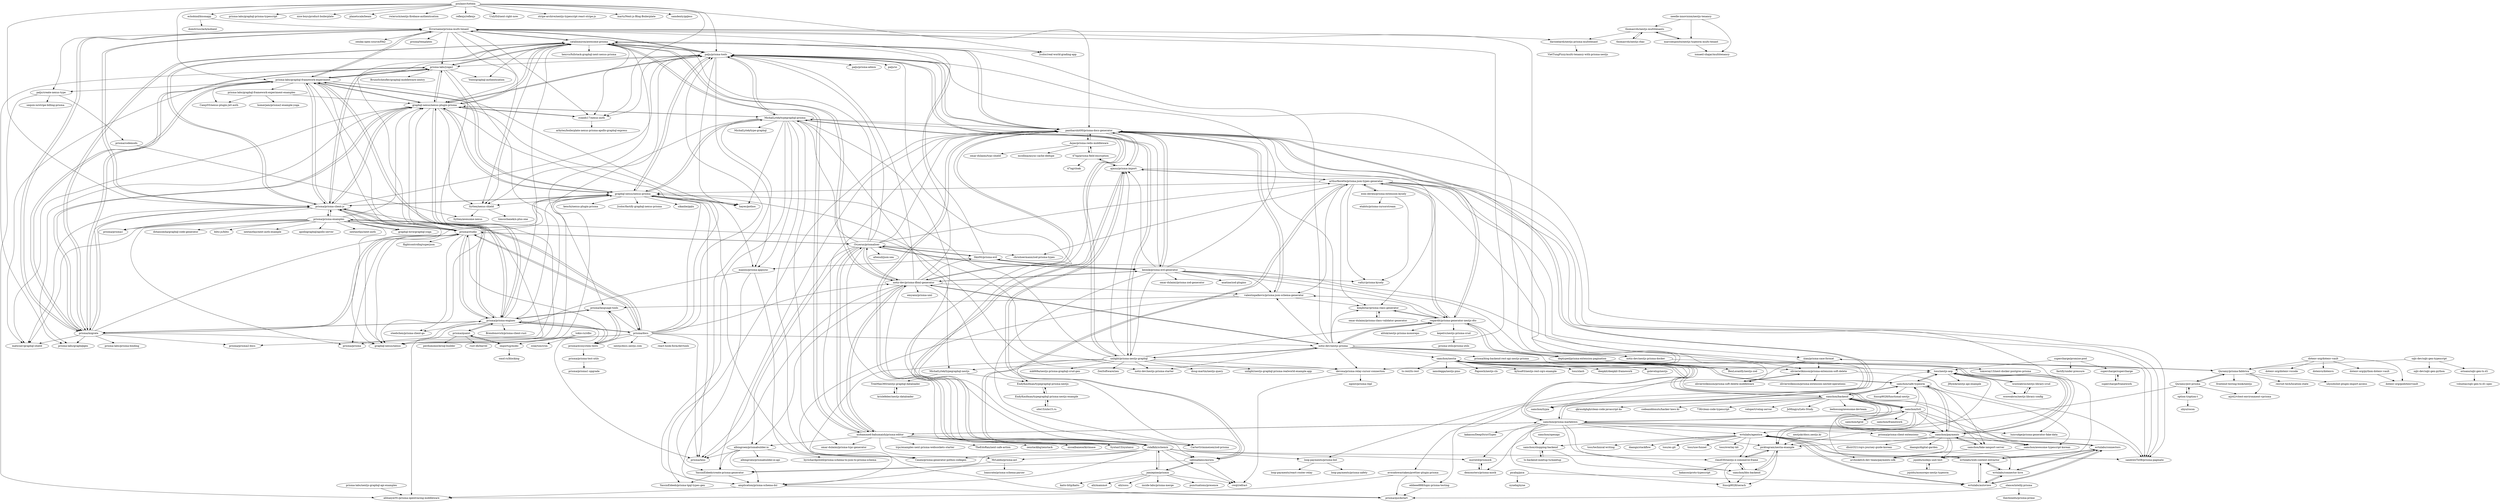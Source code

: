 digraph G {
"Errorname/prisma-multi-tenant" -> "catalinmiron/awesome-prisma"
"Errorname/prisma-multi-tenant" -> "paljs/prisma-tools"
"Errorname/prisma-multi-tenant" -> "darioielardi/nestjs-prisma-multitenant"
"Errorname/prisma-multi-tenant" -> "zenika-open-source/FAQ" ["e"=1]
"Errorname/prisma-multi-tenant" -> "devoxa/prisma-relay-cursor-connection"
"Errorname/prisma-multi-tenant" -> "prisma-labs/graphql-framework-experiment"
"Errorname/prisma-multi-tenant" -> "paljs/create-nexus-type"
"Errorname/prisma-multi-tenant" -> "Sytten/nexus-shield"
"Errorname/prisma-multi-tenant" -> "prisma/prisma-client-js"
"Errorname/prisma-multi-tenant" -> "prisma-labs/yoga2"
"Errorname/prisma-multi-tenant" -> "prisma/migrate"
"Errorname/prisma-multi-tenant" -> "ryands17/nexus-auth"
"Errorname/prisma-multi-tenant" -> "pantharshit00/prisma-docs-generator"
"Errorname/prisma-multi-tenant" -> "prisma/templates"
"Errorname/prisma-multi-tenant" -> "graphql-nexus/nexus-plugin-prisma"
"prisma/prisma-client-js" -> "prisma/migrate"
"prisma/prisma-client-js" -> "graphql-nexus/nexus-plugin-prisma"
"prisma/prisma-client-js" -> "graphql-nexus/nexus" ["e"=1]
"prisma/prisma-client-js" -> "prisma-labs/graphql-framework-experiment"
"prisma/prisma-client-js" -> "maticzav/graphql-shield" ["e"=1]
"prisma/prisma-client-js" -> "prisma-labs/yoga2"
"prisma/prisma-client-js" -> "prisma/studio"
"prisma/prisma-client-js" -> "graphql-nexus/nexus-prisma"
"prisma/prisma-client-js" -> "prisma/prisma1" ["e"=1]
"prisma/prisma-client-js" -> "paljs/prisma-tools"
"prisma/prisma-client-js" -> "prisma/prisma-engines"
"prisma/prisma-client-js" -> "Errorname/prisma-multi-tenant"
"prisma/prisma-client-js" -> "catalinmiron/awesome-prisma"
"prisma/prisma-client-js" -> "graphql-hive/graphql-yoga" ["e"=1]
"prisma/prisma-client-js" -> "prisma/prisma-examples"
"prisma/migrate" -> "prisma/prisma-client-js"
"prisma/migrate" -> "graphql-nexus/nexus-plugin-prisma"
"prisma/migrate" -> "prisma-labs/graphql-framework-experiment"
"prisma/migrate" -> "prisma-labs/yoga2"
"prisma/migrate" -> "graphql-nexus/nexus" ["e"=1]
"prisma/migrate" -> "prisma/studio"
"prisma/migrate" -> "catalinmiron/awesome-prisma"
"prisma/migrate" -> "maticzav/graphql-shield" ["e"=1]
"prisma/migrate" -> "prisma/prisma-engines"
"prisma/migrate" -> "prisma-labs/prisma-binding" ["e"=1]
"prisma/migrate" -> "prisma/prisma2-docs"
"prisma/migrate" -> "graphql-nexus/nexus-prisma"
"prisma/migrate" -> "Errorname/prisma-multi-tenant"
"prisma/migrate" -> "prisma-labs/graphqlgen" ["e"=1]
"prisma/prisma-examples" -> "prisma/prisma" ["e"=1]
"prisma/prisma-examples" -> "graphql-nexus/nexus" ["e"=1]
"prisma/prisma-examples" -> "notiz-dev/nestjs-prisma-starter" ["e"=1]
"prisma/prisma-examples" -> "graphql-hive/graphql-yoga" ["e"=1]
"prisma/prisma-examples" -> "prisma/docs"
"prisma/prisma-examples" -> "blitz-js/blitz" ["e"=1]
"prisma/prisma-examples" -> "prisma/prisma1" ["e"=1]
"prisma/prisma-examples" -> "prisma/studio"
"prisma/prisma-examples" -> "nextauthjs/next-auth-example" ["e"=1]
"prisma/prisma-examples" -> "maticzav/graphql-shield" ["e"=1]
"prisma/prisma-examples" -> "apollographql/apollo-server" ["e"=1]
"prisma/prisma-examples" -> "nextauthjs/next-auth" ["e"=1]
"prisma/prisma-examples" -> "graphql-nexus/nexus-plugin-prisma"
"prisma/prisma-examples" -> "prisma/prisma-client-js"
"prisma/prisma-examples" -> "dotansimha/graphql-code-generator" ["e"=1]
"supercharge/framework" -> "supercharge/supercharge"
"supercharge/supercharge" -> "supercharge/framework"
"supercharge/promise-pool" -> "supercharge/supercharge"
"supercharge/promise-pool" -> "toss/nestjs-aop"
"supercharge/promise-pool" -> "fastify/under-pressure" ["e"=1]
"prisma/quaint" -> "importcjj/mobc"
"prisma/quaint" -> "rust-db/barrel" ["e"=1]
"prisma/quaint" -> "prisma/prisma-engines"
"prisma/quaint" -> "perdumonocle/sql-builder"
"graphql-nexus/nexus-plugin-prisma" -> "graphql-nexus/nexus" ["e"=1]
"graphql-nexus/nexus-plugin-prisma" -> "prisma-labs/graphql-framework-experiment"
"graphql-nexus/nexus-plugin-prisma" -> "graphql-nexus/nexus-prisma"
"graphql-nexus/nexus-plugin-prisma" -> "prisma/prisma-client-js"
"graphql-nexus/nexus-plugin-prisma" -> "prisma/migrate"
"graphql-nexus/nexus-plugin-prisma" -> "maticzav/graphql-shield" ["e"=1]
"graphql-nexus/nexus-plugin-prisma" -> "prisma-labs/yoga2"
"graphql-nexus/nexus-plugin-prisma" -> "paljs/prisma-tools"
"graphql-nexus/nexus-plugin-prisma" -> "ryands17/nexus-auth"
"graphql-nexus/nexus-plugin-prisma" -> "hayes/pothos" ["e"=1]
"graphql-nexus/nexus-plugin-prisma" -> "prisma-labs/graphqlgen" ["e"=1]
"graphql-nexus/nexus-plugin-prisma" -> "prisma/prisma-engines"
"graphql-nexus/nexus-plugin-prisma" -> "catalinmiron/awesome-prisma"
"graphql-nexus/nexus-plugin-prisma" -> "MichalLytek/typegraphql-prisma"
"graphql-nexus/nexus-plugin-prisma" -> "Sytten/nexus-shield"
"prisma/prisma-test-utils" -> "prisma/prisma1-upgrade"
"prisma/language-tools" -> "prisma/ecosystem-tests"
"prisma/language-tools" -> "prisma/prisma-engines"
"catalinmiron/awesome-prisma" -> "pantharshit00/prisma-docs-generator"
"catalinmiron/awesome-prisma" -> "Errorname/prisma-multi-tenant"
"catalinmiron/awesome-prisma" -> "paljs/prisma-tools"
"catalinmiron/awesome-prisma" -> "prisma/migrate"
"catalinmiron/awesome-prisma" -> "prisma-labs/yoga2"
"catalinmiron/awesome-prisma" -> "graphql-nexus/nexus-plugin-prisma"
"catalinmiron/awesome-prisma" -> "notiz-dev/prisma-dbml-generator"
"catalinmiron/awesome-prisma" -> "mohammed-bahumaish/prisma-editor"
"catalinmiron/awesome-prisma" -> "Sytten/nexus-shield"
"catalinmiron/awesome-prisma" -> "prisma/language-tools"
"catalinmiron/awesome-prisma" -> "Volst/graphql-authentication" ["e"=1]
"catalinmiron/awesome-prisma" -> "hexrcs/fullstack-graphql-next-nexus-prisma"
"catalinmiron/awesome-prisma" -> "ryands17/nexus-auth"
"catalinmiron/awesome-prisma" -> "prisma/prisma-client-js"
"catalinmiron/awesome-prisma" -> "2color/real-world-grading-app"
"prisma-labs/yoga2" -> "graphql-nexus/nexus-plugin-prisma"
"prisma-labs/yoga2" -> "prisma/migrate"
"prisma-labs/yoga2" -> "prisma/prisma-client-js"
"prisma-labs/yoga2" -> "prisma/prisma2-docs"
"prisma-labs/yoga2" -> "prisma-labs/graphql-framework-experiment"
"prisma-labs/yoga2" -> "catalinmiron/awesome-prisma"
"prisma-labs/yoga2" -> "graphql-nexus/nexus" ["e"=1]
"prisma-labs/yoga2" -> "prisma-labs/graphqlgen" ["e"=1]
"prisma-labs/yoga2" -> "BrunoScheufler/graphql-middleware-sentry" ["e"=1]
"prisma-labs/yoga2" -> "Volst/graphql-authentication" ["e"=1]
"samchon/tgrid" -> "samchon/tstl"
"site15/site15.ru" -> "EndyKaufman/typegraphql-prisma-nestjs-example"
"prisma/studio" -> "prisma/docs"
"prisma/studio" -> "prisma/migrate"
"prisma/studio" -> "prisma/prisma-client-js"
"prisma/studio" -> "prisma/prisma-engines"
"prisma/studio" -> "graphql-nexus/nexus-plugin-prisma"
"prisma/studio" -> "prisma/prisma-examples"
"prisma/studio" -> "graphql-nexus/nexus" ["e"=1]
"prisma/studio" -> "prisma-labs/graphql-framework-experiment"
"prisma/studio" -> "prisma/prisma" ["e"=1]
"prisma/studio" -> "catalinmiron/awesome-prisma"
"prisma/studio" -> "Ovyerus/prismaliser"
"prisma/studio" -> "flightcontrolhq/superjson" ["e"=1]
"prisma/studio" -> "graphql-nexus/nexus-prisma"
"prisma/studio" -> "steebchen/prisma-client-go" ["e"=1]
"prisma/studio" -> "prisma/ecosystem-tests"
"prisma/docs" -> "prisma/studio"
"prisma/docs" -> "prisma/prisma-engines"
"prisma/docs" -> "prisma/ecosystem-tests"
"prisma/docs" -> "prisma/language-tools"
"prisma/docs" -> "prisma/prisma-examples"
"prisma/docs" -> "prisma/lens"
"prisma/docs" -> "paljs/prisma-tools"
"prisma/docs" -> "prisma/prisma" ["e"=1]
"prisma/docs" -> "graphql-nexus/nexus" ["e"=1]
"prisma/docs" -> "notiz-dev/nestjs-prisma"
"prisma/docs" -> "notiz-dev/prisma-dbml-generator"
"prisma/docs" -> "graphql-nexus/nexus-plugin-prisma"
"prisma/docs" -> "nestjs/docs.nestjs.com" ["e"=1]
"prisma/docs" -> "graphql-nexus/nexus-prisma"
"prisma/docs" -> "react-hook-form/devtools" ["e"=1]
"poulainv/tottem" -> "2color/real-world-grading-app"
"poulainv/tottem" -> "paljs/prisma-tools"
"poulainv/tottem" -> "ryands17/nexus-auth"
"poulainv/tottem" -> "prisma-labs/graphql-prisma-typescript" ["e"=1]
"poulainv/tottem" -> "nice-boys/product-boilerplate" ["e"=1]
"poulainv/tottem" -> "prisma-labs/graphql-framework-experiment"
"poulainv/tottem" -> "planetscale/beam" ["e"=1]
"poulainv/tottem" -> "rwieruch/nextjs-firebase-authentication" ["e"=1]
"poulainv/tottem" -> "reflexjs/reflexjs" ["e"=1]
"poulainv/tottem" -> "UnlyEd/next-right-now" ["e"=1]
"poulainv/tottem" -> "stripe-archive/nextjs-typescript-react-stripe-js" ["e"=1]
"poulainv/tottem" -> "ixartz/Next-js-Blog-Boilerplate" ["e"=1]
"poulainv/tottem" -> "echobind/bisonapp"
"poulainv/tottem" -> "samdenty/gqless" ["e"=1]
"poulainv/tottem" -> "prisma/prisma-client-js"
"notiz-dev/nestjs-prisma-docker" -> "tomwray13/nest-docker-postgres-prisma"
"maoosi/prisma-appsync" -> "amplication/prisma-schema-dsl"
"maoosi/prisma-appsync" -> "abhiaiyer91/prisma-opentracing-middleware"
"maoosi/prisma-appsync" -> "prisma/quickstart"
"unlight/prisma-nestjs-graphql" -> "paljs/prisma-tools"
"unlight/prisma-nestjs-graphql" -> "MichalLytek/typegraphql-prisma"
"unlight/prisma-nestjs-graphql" -> "unlight/nestjs-graphql-prisma-realworld-example-app"
"unlight/prisma-nestjs-graphql" -> "mk668a/nestjs-prisma-graphql-crud-gen"
"unlight/prisma-nestjs-graphql" -> "notiz-dev/nestjs-prisma-starter" ["e"=1]
"unlight/prisma-nestjs-graphql" -> "notiz-dev/nestjs-prisma"
"unlight/prisma-nestjs-graphql" -> "MichalLytek/typegraphql-nestjs"
"unlight/prisma-nestjs-graphql" -> "devoxa/prisma-relay-cursor-connection"
"unlight/prisma-nestjs-graphql" -> "ZenSoftware/zen" ["e"=1]
"unlight/prisma-nestjs-graphql" -> "vegardit/prisma-generator-nestjs-dto"
"unlight/prisma-nestjs-graphql" -> "graphql-nexus/nexus-prisma"
"unlight/prisma-nestjs-graphql" -> "doug-martin/nestjs-query" ["e"=1]
"unlight/prisma-nestjs-graphql" -> "Cauen/prisma-generator-pothos-codegen"
"unlight/prisma-nestjs-graphql" -> "EndyKaufman/typegraphql-prisma-nestjs"
"unlight/prisma-nestjs-graphql" -> "ajmnz/prisma-import"
"echobind/bisonapp" -> "domitriusclark/mdnext" ["e"=1]
"echobind/bisonapp" -> "Errorname/prisma-multi-tenant"
"paljs/prisma-tools" -> "graphql-nexus/nexus-prisma"
"paljs/prisma-tools" -> "unlight/prisma-nestjs-graphql"
"paljs/prisma-tools" -> "graphql-nexus/nexus-plugin-prisma"
"paljs/prisma-tools" -> "MichalLytek/typegraphql-prisma"
"paljs/prisma-tools" -> "Errorname/prisma-multi-tenant"
"paljs/prisma-tools" -> "catalinmiron/awesome-prisma"
"paljs/prisma-tools" -> "ryands17/nexus-auth"
"paljs/prisma-tools" -> "Sytten/nexus-shield"
"paljs/prisma-tools" -> "pantharshit00/prisma-docs-generator"
"paljs/prisma-tools" -> "paljs/prisma-admin"
"paljs/prisma-tools" -> "hayes/pothos" ["e"=1]
"paljs/prisma-tools" -> "paljs/ui" ["e"=1]
"paljs/prisma-tools" -> "devoxa/prisma-relay-cursor-connection"
"paljs/prisma-tools" -> "maoosi/prisma-appsync"
"paljs/prisma-tools" -> "prisma-labs/yoga2"
"notiz-dev/prisma-dbml-generator" -> "pantharshit00/prisma-docs-generator"
"notiz-dev/prisma-dbml-generator" -> "keonik/prisma-erd-generator"
"notiz-dev/prisma-dbml-generator" -> "emyann/prisma-uml"
"notiz-dev/prisma-dbml-generator" -> "catalinmiron/awesome-prisma"
"notiz-dev/prisma-dbml-generator" -> "Ovyerus/prismaliser"
"notiz-dev/prisma-dbml-generator" -> "sabinadams/aurora"
"notiz-dev/prisma-dbml-generator" -> "paljs/prisma-tools"
"notiz-dev/prisma-dbml-generator" -> "notiz-dev/nestjs-prisma"
"notiz-dev/prisma-dbml-generator" -> "Errorname/prisma-multi-tenant"
"notiz-dev/prisma-dbml-generator" -> "valentinpalkovic/prisma-json-schema-generator"
"notiz-dev/prisma-dbml-generator" -> "prisma/lens"
"notiz-dev/prisma-dbml-generator" -> "albingroen/prismabuilder.io"
"notiz-dev/prisma-dbml-generator" -> "ridafkih/schemix"
"notiz-dev/prisma-dbml-generator" -> "mohammed-bahumaish/prisma-editor"
"notiz-dev/prisma-dbml-generator" -> "Skn0tt/prisma-erd"
"prisma-labs/graphql-framework-experiment" -> "graphql-nexus/nexus-plugin-prisma"
"prisma-labs/graphql-framework-experiment" -> "graphql-nexus/nexus" ["e"=1]
"prisma-labs/graphql-framework-experiment" -> "prisma/migrate"
"prisma-labs/graphql-framework-experiment" -> "graphql-nexus/nexus-prisma"
"prisma-labs/graphql-framework-experiment" -> "prisma/prisma-client-js"
"prisma-labs/graphql-framework-experiment" -> "prisma-labs/graphql-framework-experiment-examples"
"prisma-labs/graphql-framework-experiment" -> "Camji55/nexus-plugin-jwt-auth"
"prisma-labs/graphql-framework-experiment" -> "prisma/prisma-engines"
"prisma-labs/graphql-framework-experiment" -> "prisma-labs/yoga2"
"prisma-labs/graphql-framework-experiment" -> "maticzav/graphql-shield" ["e"=1]
"prisma-labs/graphql-framework-experiment" -> "Errorname/prisma-multi-tenant"
"prisma-labs/graphql-framework-experiment" -> "paljs/create-nexus-type"
"prisma-labs/graphql-framework-experiment" -> "paljs/prisma-tools"
"prisma-labs/graphql-framework-experiment" -> "hayes/pothos" ["e"=1]
"prisma/prisma-engines" -> "prisma/docs"
"prisma/prisma-engines" -> "prisma/language-tools"
"prisma/prisma-engines" -> "prisma/ecosystem-tests"
"prisma/prisma-engines" -> "graphql-nexus/nexus-plugin-prisma"
"prisma/prisma-engines" -> "prisma-labs/graphql-framework-experiment"
"prisma/prisma-engines" -> "Brendonovich/prisma-client-rust" ["e"=1]
"prisma/prisma-engines" -> "prisma/migrate"
"prisma/prisma-engines" -> "prisma/studio"
"prisma/prisma-engines" -> "prisma/quaint"
"prisma/prisma-engines" -> "prisma/prisma-client-js"
"prisma/prisma-engines" -> "steebchen/prisma-client-go" ["e"=1]
"prisma/prisma-engines" -> "graphql-nexus/nexus-prisma"
"prisma/prisma-engines" -> "prisma/lens"
"prisma/prisma-engines" -> "graphql-nexus/nexus" ["e"=1]
"prisma/prisma-engines" -> "catalinmiron/awesome-prisma"
"devoxa/prisma-relay-cursor-connection" -> "egoist/prisma-repl"
"devoxa/prisma-relay-cursor-connection" -> "cwqt/refract"
"marcoesposito/nestjs-typeorm-multi-tenant" -> "thomasvds/nestjs-multitenants"
"marcoesposito/nestjs-typeorm-multi-tenant" -> "ismaeil-shajar/multitenancy"
"pantharshit00/prisma-docs-generator" -> "notiz-dev/prisma-dbml-generator"
"pantharshit00/prisma-docs-generator" -> "valentinpalkovic/prisma-json-schema-generator"
"pantharshit00/prisma-docs-generator" -> "keonik/prisma-erd-generator"
"pantharshit00/prisma-docs-generator" -> "catalinmiron/awesome-prisma"
"pantharshit00/prisma-docs-generator" -> "vegardit/prisma-generator-nestjs-dto"
"pantharshit00/prisma-docs-generator" -> "kimjbstar/prisma-class-generator"
"pantharshit00/prisma-docs-generator" -> "ajmnz/prisma-import"
"pantharshit00/prisma-docs-generator" -> "sandrewTx08/prisma-paginate"
"pantharshit00/prisma-docs-generator" -> "ridafkih/schemix"
"pantharshit00/prisma-docs-generator" -> "YassinEldeeb/create-prisma-generator"
"pantharshit00/prisma-docs-generator" -> "paljs/prisma-tools"
"pantharshit00/prisma-docs-generator" -> "samchon/prisma-markdown"
"pantharshit00/prisma-docs-generator" -> "CarterGrimmeisen/zod-prisma" ["e"=1]
"pantharshit00/prisma-docs-generator" -> "Asjas/prisma-redis-middleware"
"pantharshit00/prisma-docs-generator" -> "YassinEldeeb/prisma-tgql-types-gen"
"importcjj/mobc" -> "prisma/quaint"
"importcjj/mobc" -> "smol-rs/blocking" ["e"=1]
"ryands17/nexus-auth" -> "arbytez/boilerplate-nexus-prisma-apollo-graphql-express"
"ryands17/nexus-auth" -> "graphql-nexus/nexus-plugin-prisma"
"prisma/ecosystem-tests" -> "prisma/language-tools"
"prisma/ecosystem-tests" -> "prisma/prisma-test-utils"
"notiz-dev/nestjs-prisma" -> "vegardit/prisma-generator-nestjs-dto"
"notiz-dev/nestjs-prisma" -> "notiz-dev/nestjs-prisma-starter" ["e"=1]
"notiz-dev/nestjs-prisma" -> "BenLorantfy/nestjs-zod" ["e"=1]
"notiz-dev/nestjs-prisma" -> "unlight/prisma-nestjs-graphql"
"notiz-dev/nestjs-prisma" -> "notiz-dev/nestjs-prisma-docker"
"notiz-dev/nestjs-prisma" -> "kimjbstar/prisma-class-generator"
"notiz-dev/nestjs-prisma" -> "prisma/blog-backend-rest-api-nestjs-prisma"
"notiz-dev/nestjs-prisma" -> "notiz-dev/prisma-dbml-generator"
"notiz-dev/nestjs-prisma" -> "Errorname/prisma-multi-tenant"
"notiz-dev/nestjs-prisma" -> "pantharshit00/prisma-docs-generator"
"notiz-dev/nestjs-prisma" -> "catalinmiron/awesome-prisma"
"notiz-dev/nestjs-prisma" -> "deptyped/prisma-extension-pagination"
"notiz-dev/nestjs-prisma" -> "samchon/nestia"
"notiz-dev/nestjs-prisma" -> "devoxa/prisma-relay-cursor-connection"
"notiz-dev/nestjs-prisma" -> "valentinpalkovic/prisma-json-schema-generator"
"valentinpalkovic/prisma-json-schema-generator" -> "pantharshit00/prisma-docs-generator"
"valentinpalkovic/prisma-json-schema-generator" -> "prisma/language-tools"
"valentinpalkovic/prisma-json-schema-generator" -> "kimjbstar/prisma-class-generator"
"valentinpalkovic/prisma-json-schema-generator" -> "amplication/prisma-schema-dsl"
"needle-innovision/nestjs-tenancy" -> "ismaeil-shajar/multitenancy"
"needle-innovision/nestjs-tenancy" -> "marcoesposito/nestjs-typeorm-multi-tenant"
"needle-innovision/nestjs-tenancy" -> "thomasvds/nestjs-multitenants"
"amplication/prisma-schema-dsl" -> "abhiaiyer91/prisma-opentracing-middleware"
"amplication/prisma-schema-dsl" -> "prisma/quickstart"
"krislefeber/nestjs-dataloader" -> "TreeMan360/nestjs-graphql-dataloader"
"paljs/create-nexus-type" -> "abhiaiyer91/prisma-opentracing-middleware"
"paljs/create-nexus-type" -> "sequin-io/stripe-billing-prisma"
"paljs/create-nexus-type" -> "prisma/codemods"
"tokio-rs/rdbc" -> "importcjj/mobc"
"tokio-rs/rdbc" -> "zslayton/cron" ["e"=1]
"EndyKaufman/typegraphql-prisma-nestjs" -> "EndyKaufman/typegraphql-prisma-nestjs-example"
"samchon/awesome-typescript-korean" -> "jojoldu/nodejs-unit-test"
"Sytten/nexus-shield" -> "Sytten/awesome-nexus"
"Sytten/nexus-shield" -> "timsuchanek/n-plus-one"
"MichalLytek/typegraphql-nestjs" -> "EndyKaufman/typegraphql-prisma-nestjs"
"MichalLytek/typegraphql-nestjs" -> "TreeMan360/nestjs-graphql-dataloader"
"prisma-labs/nextjs-graphql-api-examples" -> "abhiaiyer91/prisma-opentracing-middleware"
"prisma-labs/graphql-framework-experiment-examples" -> "graphql-nexus/nexus-plugin-prisma"
"prisma-labs/graphql-framework-experiment-examples" -> "Camji55/nexus-plugin-jwt-auth"
"prisma-labs/graphql-framework-experiment-examples" -> "homerjam/prisma2-example-yoga"
"TreeMan360/nestjs-graphql-dataloader" -> "krislefeber/nestjs-dataloader"
"olance/intellij-prisma" -> "prisma/quickstart"
"olance/intellij-prisma" -> "thechinedu/prisma-prime"
"EndyKaufman/typegraphql-prisma-nestjs-example" -> "site15/site15.ru"
"EndyKaufman/typegraphql-prisma-nestjs-example" -> "EndyKaufman/typegraphql-prisma-nestjs"
"jamiepine/prismix" -> "ridafkih/schemix"
"jamiepine/prismix" -> "sabinadams/aurora"
"jamiepine/prismix" -> "inside-labs/prisma-merge"
"jamiepine/prismix" -> "punctuations/presence" ["e"=1]
"jamiepine/prismix" -> "cwqt/refract"
"jamiepine/prismix" -> "kaito-http/kaito" ["e"=1]
"jamiepine/prismix" -> "alii/mammot"
"jamiepine/prismix" -> "alii/sosu" ["e"=1]
"Ovyerus/prismaliser" -> "mohammed-bahumaish/prisma-editor"
"Ovyerus/prismaliser" -> "notiz-dev/prisma-dbml-generator"
"Ovyerus/prismaliser" -> "Skn0tt/prisma-erd"
"Ovyerus/prismaliser" -> "paljs/prisma-tools"
"Ovyerus/prismaliser" -> "keonik/prisma-erd-generator"
"Ovyerus/prismaliser" -> "albingroen/prismabuilder.io"
"Ovyerus/prismaliser" -> "MichalLytek/typegraphql-prisma"
"Ovyerus/prismaliser" -> "pantharshit00/prisma-docs-generator"
"Ovyerus/prismaliser" -> "chrishoermann/zod-prisma-types" ["e"=1]
"Ovyerus/prismaliser" -> "catalinmiron/awesome-prisma"
"Ovyerus/prismaliser" -> "prisma/studio"
"Ovyerus/prismaliser" -> "arthurfiorette/prisma-json-types-generator"
"Ovyerus/prismaliser" -> "altenull/json-sea"
"Ovyerus/prismaliser" -> "ridafkih/schemix"
"Ovyerus/prismaliser" -> "prisma/lens"
"option-t/option-t" -> "uhyo/rocon" ["e"=1]
"option-t/option-t" -> "Quramy/jest-prisma"
"avocadowastaken/prettier-plugin-prisma" -> "abhiaiyer91/prisma-opentracing-middleware"
"avocadowastaken/prettier-plugin-prisma" -> "prisma/quickstart"
"avocadowastaken/prettier-plugin-prisma" -> "eddeee888/topic-prisma-testing"
"keonik/prisma-erd-generator" -> "Skn0tt/prisma-erd"
"keonik/prisma-erd-generator" -> "pantharshit00/prisma-docs-generator"
"keonik/prisma-erd-generator" -> "notiz-dev/prisma-dbml-generator"
"keonik/prisma-erd-generator" -> "vegardit/prisma-generator-nestjs-dto"
"keonik/prisma-erd-generator" -> "Ovyerus/prismaliser"
"keonik/prisma-erd-generator" -> "omar-dulaimi/prisma-zod-generator" ["e"=1]
"keonik/prisma-erd-generator" -> "ajmnz/prisma-import"
"keonik/prisma-erd-generator" -> "avocadowastaken/prettier-plugin-prisma"
"keonik/prisma-erd-generator" -> "MichalLytek/typegraphql-prisma"
"keonik/prisma-erd-generator" -> "CarterGrimmeisen/zod-prisma" ["e"=1]
"keonik/prisma-erd-generator" -> "valtyr/prisma-kysely" ["e"=1]
"keonik/prisma-erd-generator" -> "valentinpalkovic/prisma-json-schema-generator"
"keonik/prisma-erd-generator" -> "anatine/zod-plugins" ["e"=1]
"keonik/prisma-erd-generator" -> "unlight/prisma-nestjs-graphql"
"keonik/prisma-erd-generator" -> "paljs/prisma-tools"
"vegardit/prisma-generator-nestjs-dto" -> "kimjbstar/prisma-class-generator"
"vegardit/prisma-generator-nestjs-dto" -> "notiz-dev/nestjs-prisma"
"vegardit/prisma-generator-nestjs-dto" -> "pantharshit00/prisma-docs-generator"
"vegardit/prisma-generator-nestjs-dto" -> "arthurfiorette/prisma-json-types-generator"
"vegardit/prisma-generator-nestjs-dto" -> "alitnk/nestjs-prisma-monorepo"
"vegardit/prisma-generator-nestjs-dto" -> "valentinpalkovic/prisma-json-schema-generator"
"vegardit/prisma-generator-nestjs-dto" -> "kepelrs/nestjs-prisma-crud"
"vegardit/prisma-generator-nestjs-dto" -> "deptyped/prisma-extension-pagination"
"vegardit/prisma-generator-nestjs-dto" -> "notiz-dev/nestjs-prisma-docker"
"Skn0tt/prisma-erd" -> "keonik/prisma-erd-generator"
"Skn0tt/prisma-erd" -> "Ovyerus/prismaliser"
"Skn0tt/prisma-erd" -> "eddeee888/topic-prisma-testing"
"Skn0tt/prisma-erd" -> "maoosi/prisma-appsync"
"Skn0tt/prisma-erd" -> "catalinmiron/awesome-prisma"
"samchon/nestia" -> "samchon/typia" ["e"=1]
"samchon/nestia" -> "samchon/backend"
"samchon/nestia" -> "samchon/safe-typeorm"
"samchon/nestia" -> "samchon/payments"
"samchon/nestia" -> "toss/nestjs-aop"
"samchon/nestia" -> "golevelup/nestjs" ["e"=1]
"samchon/nestia" -> "BenLorantfy/nestjs-zod" ["e"=1]
"samchon/nestia" -> "ts-rest/ts-rest" ["e"=1]
"samchon/nestia" -> "iamolegga/nestjs-pino" ["e"=1]
"samchon/nestia" -> "Papooch/nestjs-cls" ["e"=1]
"samchon/nestia" -> "samchon/prisma-markdown"
"samchon/nestia" -> "kyhsa93/nestjs-rest-cqrs-example" ["e"=1]
"samchon/nestia" -> "samchon/tstl"
"samchon/nestia" -> "toss/slash" ["e"=1]
"samchon/nestia" -> "deepkit/deepkit-framework" ["e"=1]
"MichalLytek/typegraphql-prisma" -> "graphql-nexus/nexus-prisma"
"MichalLytek/typegraphql-prisma" -> "unlight/prisma-nestjs-graphql"
"MichalLytek/typegraphql-prisma" -> "MichalLytek/typegraphql-nestjs"
"MichalLytek/typegraphql-prisma" -> "paljs/prisma-tools"
"MichalLytek/typegraphql-prisma" -> "Cauen/prisma-generator-pothos-codegen"
"MichalLytek/typegraphql-prisma" -> "graphql-nexus/nexus-plugin-prisma"
"MichalLytek/typegraphql-prisma" -> "MichalLytek/type-graphql" ["e"=1]
"MichalLytek/typegraphql-prisma" -> "hayes/pothos" ["e"=1]
"MichalLytek/typegraphql-prisma" -> "YassinEldeeb/create-prisma-generator"
"MichalLytek/typegraphql-prisma" -> "amplication/prisma-schema-dsl"
"MichalLytek/typegraphql-prisma" -> "pantharshit00/prisma-docs-generator"
"MichalLytek/typegraphql-prisma" -> "maoosi/prisma-appsync"
"MichalLytek/typegraphql-prisma" -> "omar-dulaimi/prisma-trpc-generator" ["e"=1]
"MichalLytek/typegraphql-prisma" -> "sabinadams/aurora"
"MichalLytek/typegraphql-prisma" -> "graphql-nexus/nexus" ["e"=1]
"MrLeebo/prisma-ast" -> "amplication/prisma-schema-dsl"
"MrLeebo/prisma-ast" -> "loancrate/prisma-schema-parser"
"samchon/backend" -> "samchon/payments"
"samchon/backend" -> "samchon/safe-typeorm"
"samchon/backend" -> "samchon/nestia"
"samchon/backend" -> "738/clean-code-typescript" ["e"=1]
"samchon/backend" -> "velopert/velog-server" ["e"=1]
"samchon/backend" -> "samchon/awesome-typescript-korean"
"samchon/backend" -> "samchon/tstl"
"samchon/backend" -> "JoMingyu/Lets-Study" ["e"=1]
"samchon/backend" -> "samchon/typia" ["e"=1]
"samchon/backend" -> "leehosung/awesome-devteam" ["e"=1]
"samchon/backend" -> "qkraudghgh/clean-code-javascript-ko" ["e"=1]
"samchon/backend" -> "toss/nestjs-aop"
"samchon/backend" -> "codeanddonuts/hacker-laws-kr" ["e"=1]
"samchon/backend" -> "samchon/fake-iamport-server"
"samchon/backend" -> "archisketch-dev-team/payments-sdk"
"kepelrs/nestjs-prisma-crud" -> "prisma-utils/prisma-utils"
"graphql-nexus/nexus-prisma" -> "graphql-nexus/nexus-plugin-prisma"
"graphql-nexus/nexus-prisma" -> "paljs/prisma-tools"
"graphql-nexus/nexus-prisma" -> "graphql-nexus/nexus" ["e"=1]
"graphql-nexus/nexus-prisma" -> "prisma-labs/graphql-framework-experiment"
"graphql-nexus/nexus-prisma" -> "MichalLytek/typegraphql-prisma"
"graphql-nexus/nexus-prisma" -> "hayes/pothos" ["e"=1]
"graphql-nexus/nexus-prisma" -> "kenchi/nexus-plugin-prisma"
"graphql-nexus/nexus-prisma" -> "Sytten/nexus-shield"
"graphql-nexus/nexus-prisma" -> "devoxa/prisma-relay-cursor-connection"
"graphql-nexus/nexus-prisma" -> "Cauen/prisma-generator-pothos-codegen"
"graphql-nexus/nexus-prisma" -> "maoosi/prisma-appsync"
"graphql-nexus/nexus-prisma" -> "prisma/lens"
"graphql-nexus/nexus-prisma" -> "2color/fastify-graphql-nexus-prisma"
"graphql-nexus/nexus-prisma" -> "prisma/prisma-client-js"
"graphql-nexus/nexus-prisma" -> "sikanhe/gqtx" ["e"=1]
"kimjbstar/prisma-class-generator" -> "vegardit/prisma-generator-nestjs-dto"
"kimjbstar/prisma-class-generator" -> "omar-dulaimi/prisma-class-validator-generator"
"iiian/prisma-case-format" -> "loop-payments/prisma-lint"
"iiian/prisma-case-format" -> "Quramy/prisma-fabbrica"
"iiian/prisma-case-format" -> "olivierwilkinson/prisma-extension-soft-delete"
"Asjas/prisma-redis-middleware" -> "47ng/prisma-field-encryption"
"Asjas/prisma-redis-middleware" -> "mcollina/async-cache-dedupe" ["e"=1]
"Asjas/prisma-redis-middleware" -> "pantharshit00/prisma-docs-generator"
"Asjas/prisma-redis-middleware" -> "omar-dulaimi/trpc-shield" ["e"=1]
"samchon/safe-typeorm" -> "samchon/payments"
"samchon/safe-typeorm" -> "samchon/backend"
"samchon/safe-typeorm" -> "samchon/awesome-typescript-korean"
"samchon/safe-typeorm" -> "ltnscp9028/functional-nestjs"
"samchon/safe-typeorm" -> "samchon/fake-iamport-server"
"samchon/safe-typeorm" -> "picktogram/nestia-example"
"samchon/safe-typeorm" -> "samchon/nestia"
"samchon/safe-typeorm" -> "toss/nestjs-aop"
"jojoldu/monorepo-nestjs-typeorm" -> "jojoldu/nodejs-unit-test"
"darioielardi/nestjs-prisma-multitenant" -> "VietTungFizzy/multi-tenancy-with-prisma-nestjs"
"prisma/codemods" -> "Sytten/awesome-nexus"
"eddeee888/topic-prisma-testing" -> "prisma/quickstart"
"albingroen/prismabuilder.io" -> "albingroen/prismabuilder.io-api"
"albingroen/prismabuilder.io" -> "YassinEldeeb/create-prisma-generator"
"albingroen/prismabuilder.io" -> "amplication/prisma-schema-dsl"
"albingroen/prismabuilder.io" -> "byrichardpowell/prisma-schema-to-json-to-prisma-schema"
"albingroen/prismabuilder.io" -> "prisma/lens"
"47ng/prisma-field-encryption" -> "47ng/cloak"
"47ng/prisma-field-encryption" -> "Asjas/prisma-redis-middleware"
"47ng/prisma-field-encryption" -> "ajmnz/prisma-import"
"dotenv-org/dotenv-vault" -> "dotenv-org/dotenv-vscode"
"dotenv-org/dotenv-vault" -> "dotenvx/dotenvx" ["e"=1]
"dotenv-org/dotenv-vault" -> "dotenv-org/godotenvvault"
"dotenv-org/dotenv-vault" -> "dotenv-org/python-dotenv-vault"
"dotenv-org/dotenv-vault" -> "Quramy/prisma-fabbrica"
"samchon/payments" -> "samchon/fake-iamport-server"
"samchon/payments" -> "samchon/backend"
"samchon/payments" -> "samchon/safe-typeorm"
"samchon/payments" -> "samchon/awesome-typescript-korean"
"samchon/payments" -> "samchon/nestia"
"samchon/payments" -> "archisketch-dev-team/payments-sdk"
"samchon/payments" -> "daangn/digital-garden" ["e"=1]
"samchon/payments" -> "jojoldu/nodejs-unit-test"
"samchon/payments" -> "picktogram/nestia-example"
"samchon/payments" -> "toss/nestjs-aop"
"samchon/payments" -> "dhslrl321/cqrs-journey-guide-korean" ["e"=1]
"sabinadams/aurora" -> "cwqt/refract"
"sabinadams/aurora" -> "ajmnz/prisma-import"
"sabinadams/aurora" -> "jamiepine/prismix"
"sabinadams/aurora" -> "YassinEldeeb/create-prisma-generator"
"thomasvds/nestjs-multitenants" -> "marcoesposito/nestjs-typeorm-multi-tenant"
"thomasvds/nestjs-multitenants" -> "thomasvds/nestjs-rbac"
"thomasvds/nestjs-multitenants" -> "darioielardi/nestjs-prisma-multitenant"
"ridafkih/schemix" -> "ajmnz/prisma-import"
"ridafkih/schemix" -> "jamiepine/prismix"
"ridafkih/schemix" -> "MrLeebo/prisma-ast"
"ridafkih/schemix" -> "amplication/prisma-schema-dsl"
"ridafkih/schemix" -> "cwqt/refract"
"ridafkih/schemix" -> "YassinEldeeb/create-prisma-generator"
"ridafkih/schemix" -> "sabinadams/aurora"
"ridafkih/schemix" -> "pantharshit00/prisma-docs-generator"
"ridafkih/schemix" -> "arthurfiorette/prisma-json-types-generator"
"ridafkih/schemix" -> "sandrewTx08/prisma-paginate"
"ridafkih/schemix" -> "morintd/prismock"
"ridafkih/schemix" -> "loop-payments/prisma-lint"
"ridafkih/schemix" -> "Cauen/prisma-generator-pothos-codegen"
"ridafkih/schemix" -> "paljs/prisma-tools"
"jojoldu/nodejs-unit-test" -> "jojoldu/monorepo-nestjs-typeorm"
"YassinEldeeb/create-prisma-generator" -> "YassinEldeeb/prisma-tgql-types-gen"
"YassinEldeeb/create-prisma-generator" -> "amplication/prisma-schema-dsl"
"omar-dulaimi/prisma-class-validator-generator" -> "kimjbstar/prisma-class-generator"
"thomasvds/nestjs-rbac" -> "thomasvds/nestjs-multitenants"
"nestjskr/docs.nestjs.kr" -> "picktogram/nestia-example"
"samchon/fake-iamport-server" -> "samchon/payments"
"samchon/fake-iamport-server" -> "archisketch-dev-team/payments-sdk"
"deptyped/prisma-extension-pagination" -> "sandrewTx08/prisma-paginate"
"deptyped/prisma-extension-pagination" -> "olivierwilkinson/prisma-extension-soft-delete"
"deptyped/prisma-extension-pagination" -> "vegardit/prisma-generator-nestjs-dto"
"woowabros/nestjs-library-crud" -> "woowabros/nestjs-library-config"
"woowabros/nestjs-library-crud" -> "toss/nestjs-aop"
"arthurfiorette/prisma-json-types-generator" -> "eoin-obrien/prisma-extension-kysely"
"arthurfiorette/prisma-json-types-generator" -> "kimjbstar/prisma-class-generator"
"arthurfiorette/prisma-json-types-generator" -> "vegardit/prisma-generator-nestjs-dto"
"arthurfiorette/prisma-json-types-generator" -> "ajmnz/prisma-import"
"arthurfiorette/prisma-json-types-generator" -> "ridafkih/schemix"
"arthurfiorette/prisma-json-types-generator" -> "iiian/prisma-case-format"
"arthurfiorette/prisma-json-types-generator" -> "valtyr/prisma-kysely" ["e"=1]
"arthurfiorette/prisma-json-types-generator" -> "valentinpalkovic/prisma-json-schema-generator"
"arthurfiorette/prisma-json-types-generator" -> "olivierwilkinson/prisma-soft-delete-middleware"
"arthurfiorette/prisma-json-types-generator" -> "chrishoermann/zod-prisma-types" ["e"=1]
"arthurfiorette/prisma-json-types-generator" -> "sandrewTx08/prisma-paginate"
"arthurfiorette/prisma-json-types-generator" -> "luisrudge/prisma-generator-fake-data"
"arthurfiorette/prisma-json-types-generator" -> "graphql-nexus/nexus-prisma"
"arthurfiorette/prisma-json-types-generator" -> "olivierwilkinson/prisma-extension-soft-delete"
"mohammed-bahumaish/prisma-editor" -> "Ovyerus/prismaliser"
"mohammed-bahumaish/prisma-editor" -> "catalinmiron/awesome-prisma"
"mohammed-bahumaish/prisma-editor" -> "pantharshit00/prisma-docs-generator"
"mohammed-bahumaish/prisma-editor" -> "samchon/prisma-markdown"
"mohammed-bahumaish/prisma-editor" -> "notiz-dev/prisma-dbml-generator"
"mohammed-bahumaish/prisma-editor" -> "trpc/examples-next-prisma-websockets-starter" ["e"=1]
"mohammed-bahumaish/prisma-editor" -> "omar-dulaimi/prisma-trpc-generator" ["e"=1]
"mohammed-bahumaish/prisma-editor" -> "ridafkih/schemix"
"mohammed-bahumaish/prisma-editor" -> "TheEdoRan/next-safe-action" ["e"=1]
"mohammed-bahumaish/prisma-editor" -> "zenstackhq/zenstack" ["e"=1]
"mohammed-bahumaish/prisma-editor" -> "albingroen/prismabuilder.io"
"mohammed-bahumaish/prisma-editor" -> "nicoalbanese/kirimase" ["e"=1]
"mohammed-bahumaish/prisma-editor" -> "CarterGrimmeisen/zod-prisma" ["e"=1]
"mohammed-bahumaish/prisma-editor" -> "SyntaxUI/syntaxui" ["e"=1]
"mohammed-bahumaish/prisma-editor" -> "MrLeebo/prisma-ast"
"Quramy/jest-prisma" -> "Quramy/prisma-fabbrica"
"Quramy/jest-prisma" -> "aiji42/vitest-environment-vprisma"
"Quramy/jest-prisma" -> "demonsters/prisma-mock"
"Quramy/jest-prisma" -> "option-t/option-t"
"picktogram/nestia-example" -> "rimo030/nestjs-e-commerce-frame"
"picktogram/nestia-example" -> "samchon/bbs-backend"
"picktogram/nestia-example" -> "ltnscp9028/serach"
"prisma/prisma-client-extensions" -> "sandrewTx08/prisma-paginate"
"morintd/prismock" -> "demonsters/prisma-mock"
"toss/nestjs-aop" -> "woowabros/nestjs-library-crud"
"toss/nestjs-aop" -> "jojoldu/nodejs-unit-test"
"toss/nestjs-aop" -> "woowabros/nestjs-library-config"
"toss/nestjs-aop" -> "JHyeok/nestjs-api-example" ["e"=1]
"toss/nestjs-aop" -> "picktogram/nestia-example"
"toss/nestjs-aop" -> "samchon/safe-typeorm"
"Quramy/prisma-fabbrica" -> "Quramy/jest-prisma"
"Quramy/prisma-fabbrica" -> "aiji42/vitest-environment-vprisma"
"Quramy/prisma-fabbrica" -> "iiian/prisma-case-format"
"Quramy/prisma-fabbrica" -> "frontend-testing-book/nextjs" ["e"=1]
"Quramy/prisma-fabbrica" -> "recruit-tech/location-state" ["e"=1]
"Quramy/prisma-fabbrica" -> "uhyo/eslint-plugin-import-access" ["e"=1]
"samchon/tstl" -> "samchon/tgrid"
"samchon/tstl" -> "samchon/backend"
"samchon/tstl" -> "samchon/safe-typeorm"
"samchon/tstl" -> "samchon/nestia"
"samchon/tstl" -> "samchon/prisma-markdown"
"samchon/tstl" -> "picktogram/nestia-example"
"samchon/tstl" -> "samchon/framework"
"samchon/tstl" -> "wrtnlabs/agentica"
"samchon/tstl" -> "wrtnlabs/connectors"
"samchon/tstl" -> "samchon/awesome-typescript-korean"
"samchon/tstl" -> "samchon/payments"
"demonsters/prisma-mock" -> "morintd/prismock"
"ajmnz/prisma-import" -> "ridafkih/schemix"
"ajmnz/prisma-import" -> "sabinadams/aurora"
"ajmnz/prisma-import" -> "pantharshit00/prisma-docs-generator"
"ajmnz/prisma-import" -> "arthurfiorette/prisma-json-types-generator"
"ajmnz/prisma-import" -> "sandrewTx08/prisma-paginate"
"ajmnz/prisma-import" -> "47ng/prisma-field-encryption"
"dotenv-org/python-dotenv-vault" -> "dotenv-org/godotenvvault"
"loop-payments/prisma-lint" -> "loop-payments/react-router-relay"
"loop-payments/prisma-lint" -> "loop-payments/prisma-safety"
"samchon/prisma-markdown" -> "rimo030/nestjs-e-commerce-frame"
"samchon/prisma-markdown" -> "samchon/bbs-backend"
"samchon/prisma-markdown" -> "luisrudge/prisma-generator-fake-data"
"samchon/prisma-markdown" -> "pantharshit00/prisma-docs-generator"
"samchon/prisma-markdown" -> "ltnscp9028/serach"
"samchon/prisma-markdown" -> "picktogram/nestia-example"
"samchon/prisma-markdown" -> "samchon/payments"
"samchon/prisma-markdown" -> "samchon/nestia"
"samchon/prisma-markdown" -> "samchon/shopping-backend"
"samchon/prisma-markdown" -> "samchon/backend"
"samchon/prisma-markdown" -> "morintd/prismock"
"samchon/prisma-markdown" -> "kakasoo/DeepStrictTypes"
"samchon/prisma-markdown" -> "wrtnlabs/agentica"
"samchon/prisma-markdown" -> "prisma/prisma-client-extensions"
"samchon/prisma-markdown" -> "mohammed-bahumaish/prisma-editor"
"samchon/shopping-backend" -> "samchon/bbs-backend"
"samchon/shopping-backend" -> "ts-backend-meetup-ts/meetup"
"olivierwilkinson/prisma-soft-delete-middleware" -> "olivierwilkinson/prisma-extension-soft-delete"
"woowabros/nestjs-library-config" -> "woowabros/nestjs-library-crud"
"orisano/sqlc-gen-ts-d1" -> "voluntas/sqlc-gen-ts-d1-spec"
"picahq/pica" -> "wrtnlabs/autoview"
"picahq/pica" -> "xynehq/xyne" ["e"=1]
"samchon/openapi" -> "samchon/shopping-backend"
"rimo030/nestjs-e-commerce-frame" -> "kakasoo/proto-typescript"
"rimo030/nestjs-e-commerce-frame" -> "ltnscp9028/serach"
"rimo030/nestjs-e-commerce-frame" -> "picktogram/nestia-example"
"rimo030/nestjs-e-commerce-frame" -> "samchon/bbs-backend"
"samchon/bbs-backend" -> "ltnscp9028/serach"
"samchon/bbs-backend" -> "rimo030/nestjs-e-commerce-frame"
"samchon/bbs-backend" -> "picktogram/nestia-example"
"olivierwilkinson/prisma-extension-soft-delete" -> "olivierwilkinson/prisma-soft-delete-middleware"
"olivierwilkinson/prisma-extension-soft-delete" -> "olivierwilkinson/prisma-extension-nested-operations"
"olivierwilkinson/prisma-extension-soft-delete" -> "sandrewTx08/prisma-paginate"
"eoin-obrien/prisma-extension-kysely" -> "valtyr/prisma-kysely" ["e"=1]
"eoin-obrien/prisma-extension-kysely" -> "etabits/prisma-cursorstream"
"eoin-obrien/prisma-extension-kysely" -> "arthurfiorette/prisma-json-types-generator"
"sqlc-dev/sqlc-gen-typescript" -> "sqlc-dev/sqlc-gen-python"
"sqlc-dev/sqlc-gen-typescript" -> "Quramy/prisma-fabbrica"
"sqlc-dev/sqlc-gen-typescript" -> "orisano/sqlc-gen-ts-d1"
"wrtnlabs/connectors" -> "wrtnlabs/connector-hive"
"wrtnlabs/connectors" -> "wrtnlabs/web-content-extractor"
"wrtnlabs/connectors" -> "wrtnlabs/autoview"
"wrtnlabs/connectors" -> "wrtnlabs/agentica"
"wrtnlabs/autoview" -> "wrtnlabs/connectors"
"wrtnlabs/autoview" -> "wrtnlabs/connector-hive"
"wrtnlabs/autoview" -> "wrtnlabs/agentica"
"wrtnlabs/autoview" -> "wrtnlabs/web-content-extractor"
"wrtnlabs/agentica" -> "wrtnlabs/autoview"
"wrtnlabs/agentica" -> "wrtnlabs/connectors"
"wrtnlabs/agentica" -> "wrtnlabs/connector-hive"
"wrtnlabs/agentica" -> "wrtnlabs/web-content-extractor"
"wrtnlabs/agentica" -> "toss/es-git" ["e"=1]
"wrtnlabs/agentica" -> "toss/use-funnel" ["e"=1]
"wrtnlabs/agentica" -> "toss/overlay-kit" ["e"=1]
"wrtnlabs/agentica" -> "rimo030/nestjs-e-commerce-frame"
"wrtnlabs/agentica" -> "samchon/shopping-backend"
"wrtnlabs/agentica" -> "toss/technical-writing" ["e"=1]
"wrtnlabs/agentica" -> "daangn/stackflow" ["e"=1]
"wrtnlabs/web-content-extractor" -> "wrtnlabs/connector-hive"
"wrtnlabs/web-content-extractor" -> "wrtnlabs/connectors"
"wrtnlabs/web-content-extractor" -> "wrtnlabs/autoview"
"wrtnlabs/web-content-extractor" -> "wrtnlabs/agentica"
"wrtnlabs/connector-hive" -> "wrtnlabs/connectors"
"wrtnlabs/connector-hive" -> "wrtnlabs/web-content-extractor"
"wrtnlabs/connector-hive" -> "wrtnlabs/autoview"
"ts-backend-meetup-ts/meetup" -> "samchon/shopping-backend"
"Errorname/prisma-multi-tenant" ["l"="0.998,-20.989"]
"catalinmiron/awesome-prisma" ["l"="0.989,-20.967"]
"paljs/prisma-tools" ["l"="1.019,-20.967"]
"darioielardi/nestjs-prisma-multitenant" ["l"="1.066,-21.103"]
"zenika-open-source/FAQ" ["l"="-7.079,-31.968"]
"devoxa/prisma-relay-cursor-connection" ["l"="1.073,-20.976"]
"prisma-labs/graphql-framework-experiment" ["l"="0.994,-21.02"]
"paljs/create-nexus-type" ["l"="1.066,-21.032"]
"Sytten/nexus-shield" ["l"="1.042,-21.011"]
"prisma/prisma-client-js" ["l"="0.964,-21.023"]
"prisma-labs/yoga2" ["l"="0.962,-20.991"]
"prisma/migrate" ["l"="0.977,-21.004"]
"ryands17/nexus-auth" ["l"="0.958,-20.971"]
"pantharshit00/prisma-docs-generator" ["l"="1.035,-20.89"]
"prisma/templates" ["l"="0.93,-21.033"]
"graphql-nexus/nexus-plugin-prisma" ["l"="0.999,-21.004"]
"graphql-nexus/nexus" ["l"="-0.237,-20.568"]
"maticzav/graphql-shield" ["l"="-0.302,-20.584"]
"prisma/studio" ["l"="1.001,-21.042"]
"graphql-nexus/nexus-prisma" ["l"="1.029,-20.995"]
"prisma/prisma1" ["l"="-0.212,-20.715"]
"prisma/prisma-engines" ["l"="0.977,-21.048"]
"graphql-hive/graphql-yoga" ["l"="-0.282,-20.662"]
"prisma/prisma-examples" ["l"="0.967,-21.095"]
"prisma-labs/prisma-binding" ["l"="-0.413,-20.65"]
"prisma/prisma2-docs" ["l"="0.933,-21.012"]
"prisma-labs/graphqlgen" ["l"="-0.365,-20.564"]
"prisma/prisma" ["l"="-4.025,-29.758"]
"notiz-dev/nestjs-prisma-starter" ["l"="1.949,-21.068"]
"prisma/docs" ["l"="1.029,-21.034"]
"blitz-js/blitz" ["l"="-3.964,-29.561"]
"nextauthjs/next-auth-example" ["l"="-3.435,-30.074"]
"apollographql/apollo-server" ["l"="-0.291,-20.706"]
"nextauthjs/next-auth" ["l"="-3.831,-29.803"]
"dotansimha/graphql-code-generator" ["l"="-0.246,-20.636"]
"supercharge/framework" ["l"="1.212,-20.543"]
"supercharge/supercharge" ["l"="1.196,-20.559"]
"supercharge/promise-pool" ["l"="1.166,-20.591"]
"toss/nestjs-aop" ["l"="1.101,-20.66"]
"fastify/under-pressure" ["l"="0.271,-35.475"]
"prisma/quaint" ["l"="0.907,-21.126"]
"importcjj/mobc" ["l"="0.866,-21.161"]
"rust-db/barrel" ["l"="-10.365,-6.275"]
"perdumonocle/sql-builder" ["l"="0.901,-21.169"]
"hayes/pothos" ["l"="-0.229,-20.443"]
"MichalLytek/typegraphql-prisma" ["l"="1.063,-20.959"]
"prisma/prisma-test-utils" ["l"="1.045,-21.139"]
"prisma/prisma1-upgrade" ["l"="1.047,-21.173"]
"prisma/language-tools" ["l"="1.018,-21.017"]
"prisma/ecosystem-tests" ["l"="1.03,-21.07"]
"notiz-dev/prisma-dbml-generator" ["l"="1.033,-20.935"]
"mohammed-bahumaish/prisma-editor" ["l"="1.005,-20.889"]
"Volst/graphql-authentication" ["l"="-0.46,-20.792"]
"hexrcs/fullstack-graphql-next-nexus-prisma" ["l"="0.93,-20.943"]
"2color/real-world-grading-app" ["l"="0.893,-21.012"]
"BrunoScheufler/graphql-middleware-sentry" ["l"="-0.545,-20.386"]
"samchon/tgrid" ["l"="1.008,-20.638"]
"samchon/tstl" ["l"="1.022,-20.669"]
"site15/site15.ru" ["l"="1.222,-20.938"]
"EndyKaufman/typegraphql-prisma-nestjs-example" ["l"="1.2,-20.939"]
"Ovyerus/prismaliser" ["l"="1.011,-20.938"]
"flightcontrolhq/superjson" ["l"="-4.041,-30.056"]
"steebchen/prisma-client-go" ["l"="4.219,-9.122"]
"prisma/lens" ["l"="1.05,-20.992"]
"notiz-dev/nestjs-prisma" ["l"="1.019,-20.906"]
"nestjs/docs.nestjs.com" ["l"="2.012,-21.243"]
"react-hook-form/devtools" ["l"="-4.049,-29.551"]
"poulainv/tottem" ["l"="0.918,-20.989"]
"prisma-labs/graphql-prisma-typescript" ["l"="-0.409,-20.702"]
"nice-boys/product-boilerplate" ["l"="43.777,16.067"]
"planetscale/beam" ["l"="-3.538,-30.015"]
"rwieruch/nextjs-firebase-authentication" ["l"="43.688,16.221"]
"reflexjs/reflexjs" ["l"="9.149,-29.155"]
"UnlyEd/next-right-now" ["l"="-1.276,-29.818"]
"stripe-archive/nextjs-typescript-react-stripe-js" ["l"="9.641,-29.775"]
"ixartz/Next-js-Blog-Boilerplate" ["l"="-1.227,-29.786"]
"echobind/bisonapp" ["l"="0.877,-20.979"]
"samdenty/gqless" ["l"="-0.16,-20.568"]
"notiz-dev/nestjs-prisma-docker" ["l"="1.045,-20.837"]
"tomwray13/nest-docker-postgres-prisma" ["l"="1.057,-20.8"]
"maoosi/prisma-appsync" ["l"="1.086,-20.988"]
"amplication/prisma-schema-dsl" ["l"="1.098,-20.943"]
"abhiaiyer91/prisma-opentracing-middleware" ["l"="1.113,-20.997"]
"prisma/quickstart" ["l"="1.128,-20.988"]
"unlight/prisma-nestjs-graphql" ["l"="1.087,-20.931"]
"unlight/nestjs-graphql-prisma-realworld-example-app" ["l"="1.162,-20.918"]
"mk668a/nestjs-prisma-graphql-crud-gen" ["l"="1.141,-20.922"]
"MichalLytek/typegraphql-nestjs" ["l"="1.155,-20.959"]
"ZenSoftware/zen" ["l"="1.796,-20.965"]
"vegardit/prisma-generator-nestjs-dto" ["l"="1.046,-20.866"]
"doug-martin/nestjs-query" ["l"="1.869,-21.159"]
"Cauen/prisma-generator-pothos-codegen" ["l"="1.087,-20.956"]
"EndyKaufman/typegraphql-prisma-nestjs" ["l"="1.166,-20.94"]
"ajmnz/prisma-import" ["l"="1.07,-20.865"]
"domitriusclark/mdnext" ["l"="10.956,-29.645"]
"paljs/prisma-admin" ["l"="0.962,-20.938"]
"paljs/ui" ["l"="-13.318,-31.428"]
"keonik/prisma-erd-generator" ["l"="1.057,-20.923"]
"emyann/prisma-uml" ["l"="1.125,-20.938"]
"sabinadams/aurora" ["l"="1.096,-20.897"]
"valentinpalkovic/prisma-json-schema-generator" ["l"="1.039,-20.911"]
"albingroen/prismabuilder.io" ["l"="1.069,-20.94"]
"ridafkih/schemix" ["l"="1.057,-20.887"]
"Skn0tt/prisma-erd" ["l"="1.042,-20.959"]
"prisma-labs/graphql-framework-experiment-examples" ["l"="1.008,-21.069"]
"Camji55/nexus-plugin-jwt-auth" ["l"="1.011,-21.085"]
"Brendonovich/prisma-client-rust" ["l"="-10.148,-6.162"]
"egoist/prisma-repl" ["l"="1.137,-21.03"]
"cwqt/refract" ["l"="1.113,-20.914"]
"marcoesposito/nestjs-typeorm-multi-tenant" ["l"="1.125,-21.21"]
"thomasvds/nestjs-multitenants" ["l"="1.111,-21.184"]
"ismaeil-shajar/multitenancy" ["l"="1.138,-21.238"]
"kimjbstar/prisma-class-generator" ["l"="1.003,-20.868"]
"sandrewTx08/prisma-paginate" ["l"="1.026,-20.836"]
"YassinEldeeb/create-prisma-generator" ["l"="1.081,-20.909"]
"samchon/prisma-markdown" ["l"="1.016,-20.755"]
"CarterGrimmeisen/zod-prisma" ["l"="-2.033,-30.787"]
"Asjas/prisma-redis-middleware" ["l"="1.067,-20.831"]
"YassinEldeeb/prisma-tgql-types-gen" ["l"="1.08,-20.882"]
"smol-rs/blocking" ["l"="-10.072,-6.82"]
"arbytez/boilerplate-nexus-prisma-apollo-graphql-express" ["l"="0.913,-20.956"]
"BenLorantfy/nestjs-zod" ["l"="-2.037,-30.715"]
"prisma/blog-backend-rest-api-nestjs-prisma" ["l"="0.948,-20.886"]
"deptyped/prisma-extension-pagination" ["l"="1.003,-20.844"]
"samchon/nestia" ["l"="1.054,-20.718"]
"needle-innovision/nestjs-tenancy" ["l"="1.114,-21.229"]
"krislefeber/nestjs-dataloader" ["l"="1.259,-20.985"]
"TreeMan360/nestjs-graphql-dataloader" ["l"="1.227,-20.978"]
"sequin-io/stripe-billing-prisma" ["l"="1.098,-21.067"]
"prisma/codemods" ["l"="1.101,-21.048"]
"tokio-rs/rdbc" ["l"="0.828,-21.201"]
"zslayton/cron" ["l"="-10.711,-6.472"]
"samchon/awesome-typescript-korean" ["l"="1.062,-20.644"]
"jojoldu/nodejs-unit-test" ["l"="1.081,-20.625"]
"Sytten/awesome-nexus" ["l"="1.084,-21.033"]
"timsuchanek/n-plus-one" ["l"="1.08,-21.046"]
"prisma-labs/nextjs-graphql-api-examples" ["l"="1.152,-21.012"]
"homerjam/prisma2-example-yoga" ["l"="1.02,-21.105"]
"olance/intellij-prisma" ["l"="1.176,-21.008"]
"thechinedu/prisma-prime" ["l"="1.202,-21.023"]
"jamiepine/prismix" ["l"="1.128,-20.884"]
"inside-labs/prisma-merge" ["l"="1.186,-20.87"]
"punctuations/presence" ["l"="-54.213,6.053"]
"kaito-http/kaito" ["l"="-54.192,6.028"]
"alii/mammot" ["l"="1.164,-20.878"]
"alii/sosu" ["l"="-54.196,5.978"]
"chrishoermann/zod-prisma-types" ["l"="-2.041,-30.809"]
"arthurfiorette/prisma-json-types-generator" ["l"="1.026,-20.858"]
"altenull/json-sea" ["l"="0.93,-20.913"]
"option-t/option-t" ["l"="0.794,-20.796"]
"uhyo/rocon" ["l"="5.73,-39.849"]
"Quramy/jest-prisma" ["l"="0.828,-20.783"]
"avocadowastaken/prettier-plugin-prisma" ["l"="1.13,-20.972"]
"eddeee888/topic-prisma-testing" ["l"="1.107,-20.98"]
"omar-dulaimi/prisma-zod-generator" ["l"="-2.015,-30.802"]
"valtyr/prisma-kysely" ["l"="-2.017,-30.956"]
"anatine/zod-plugins" ["l"="-2.068,-30.752"]
"alitnk/nestjs-prisma-monorepo" ["l"="1.118,-20.842"]
"kepelrs/nestjs-prisma-crud" ["l"="1.128,-20.811"]
"samchon/typia" ["l"="-4.321,-30.093"]
"samchon/backend" ["l"="1.06,-20.687"]
"samchon/safe-typeorm" ["l"="1.077,-20.674"]
"samchon/payments" ["l"="1.054,-20.67"]
"golevelup/nestjs" ["l"="1.932,-21.145"]
"ts-rest/ts-rest" ["l"="-4.097,-30.147"]
"iamolegga/nestjs-pino" ["l"="1.871,-21.231"]
"Papooch/nestjs-cls" ["l"="1.866,-21.273"]
"kyhsa93/nestjs-rest-cqrs-example" ["l"="1.84,-20.995"]
"toss/slash" ["l"="-5.336,-21.914"]
"deepkit/deepkit-framework" ["l"="-4.317,-30.068"]
"MichalLytek/type-graphql" ["l"="-0.172,-20.646"]
"omar-dulaimi/prisma-trpc-generator" ["l"="-1.995,-30.843"]
"MrLeebo/prisma-ast" ["l"="1.098,-20.878"]
"loancrate/prisma-schema-parser" ["l"="1.142,-20.86"]
"738/clean-code-typescript" ["l"="-5.295,-21.863"]
"velopert/velog-server" ["l"="-5.264,-21.942"]
"JoMingyu/Lets-Study" ["l"="-4.044,-21.482"]
"leehosung/awesome-devteam" ["l"="-4.063,-21.402"]
"qkraudghgh/clean-code-javascript-ko" ["l"="-5.263,-21.863"]
"codeanddonuts/hacker-laws-kr" ["l"="-3.977,-21.409"]
"samchon/fake-iamport-server" ["l"="1.076,-20.653"]
"archisketch-dev-team/payments-sdk" ["l"="1.047,-20.649"]
"prisma-utils/prisma-utils" ["l"="1.174,-20.788"]
"kenchi/nexus-plugin-prisma" ["l"="1.073,-21.016"]
"2color/fastify-graphql-nexus-prisma" ["l"="1.07,-21.064"]
"sikanhe/gqtx" ["l"="-0.207,-20.403"]
"omar-dulaimi/prisma-class-validator-generator" ["l"="0.971,-20.858"]
"iiian/prisma-case-format" ["l"="0.91,-20.805"]
"loop-payments/prisma-lint" ["l"="0.945,-20.842"]
"Quramy/prisma-fabbrica" ["l"="0.828,-20.759"]
"olivierwilkinson/prisma-extension-soft-delete" ["l"="0.974,-20.824"]
"47ng/prisma-field-encryption" ["l"="1.093,-20.812"]
"mcollina/async-cache-dedupe" ["l"="0.218,-35.409"]
"omar-dulaimi/trpc-shield" ["l"="-1.976,-30.824"]
"ltnscp9028/functional-nestjs" ["l"="1.107,-20.633"]
"picktogram/nestia-example" ["l"="1.03,-20.69"]
"jojoldu/monorepo-nestjs-typeorm" ["l"="1.09,-20.597"]
"VietTungFizzy/multi-tenancy-with-prisma-nestjs" ["l"="1.081,-21.123"]
"albingroen/prismabuilder.io-api" ["l"="1.106,-20.963"]
"byrichardpowell/prisma-schema-to-json-to-prisma-schema" ["l"="1.111,-20.952"]
"47ng/cloak" ["l"="1.12,-20.78"]
"dotenv-org/dotenv-vault" ["l"="0.728,-20.751"]
"dotenv-org/dotenv-vscode" ["l"="0.689,-20.762"]
"dotenvx/dotenvx" ["l"="-4.066,-30.088"]
"dotenv-org/godotenvvault" ["l"="0.709,-20.73"]
"dotenv-org/python-dotenv-vault" ["l"="0.696,-20.739"]
"daangn/digital-garden" ["l"="-5.443,-21.834"]
"dhslrl321/cqrs-journey-guide-korean" ["l"="-3.943,-21.629"]
"thomasvds/nestjs-rbac" ["l"="1.135,-21.186"]
"morintd/prismock" ["l"="0.965,-20.789"]
"nestjskr/docs.nestjs.kr" ["l"="1.037,-20.622"]
"woowabros/nestjs-library-crud" ["l"="1.138,-20.642"]
"woowabros/nestjs-library-config" ["l"="1.142,-20.661"]
"eoin-obrien/prisma-extension-kysely" ["l"="1.093,-20.833"]
"olivierwilkinson/prisma-soft-delete-middleware" ["l"="0.992,-20.817"]
"luisrudge/prisma-generator-fake-data" ["l"="1.011,-20.795"]
"trpc/examples-next-prisma-websockets-starter" ["l"="-1.91,-30.92"]
"TheEdoRan/next-safe-action" ["l"="-3.719,-30.22"]
"zenstackhq/zenstack" ["l"="-3.915,-30.257"]
"nicoalbanese/kirimase" ["l"="-3.631,-30.263"]
"SyntaxUI/syntaxui" ["l"="-3.119,-31.385"]
"aiji42/vitest-environment-vprisma" ["l"="0.801,-20.76"]
"demonsters/prisma-mock" ["l"="0.907,-20.778"]
"rimo030/nestjs-e-commerce-frame" ["l"="1.001,-20.699"]
"samchon/bbs-backend" ["l"="1.003,-20.713"]
"ltnscp9028/serach" ["l"="1.015,-20.719"]
"prisma/prisma-client-extensions" ["l"="1.033,-20.781"]
"JHyeok/nestjs-api-example" ["l"="-5.142,-21.549"]
"frontend-testing-book/nextjs" ["l"="5.698,-39.955"]
"recruit-tech/location-state" ["l"="5.685,-39.889"]
"uhyo/eslint-plugin-import-access" ["l"="5.704,-39.886"]
"samchon/framework" ["l"="1.009,-20.612"]
"wrtnlabs/agentica" ["l"="0.965,-20.66"]
"wrtnlabs/connectors" ["l"="0.965,-20.634"]
"loop-payments/react-router-relay" ["l"="0.911,-20.837"]
"loop-payments/prisma-safety" ["l"="0.92,-20.848"]
"samchon/shopping-backend" ["l"="0.968,-20.707"]
"kakasoo/DeepStrictTypes" ["l"="1.046,-20.752"]
"ts-backend-meetup-ts/meetup" ["l"="0.945,-20.707"]
"orisano/sqlc-gen-ts-d1" ["l"="0.74,-20.682"]
"voluntas/sqlc-gen-ts-d1-spec" ["l"="0.719,-20.67"]
"picahq/pica" ["l"="0.911,-20.551"]
"wrtnlabs/autoview" ["l"="0.94,-20.61"]
"xynehq/xyne" ["l"="41.612,0.172"]
"samchon/openapi" ["l"="0.924,-20.695"]
"kakasoo/proto-typescript" ["l"="0.981,-20.689"]
"olivierwilkinson/prisma-extension-nested-operations" ["l"="0.942,-20.809"]
"etabits/prisma-cursorstream" ["l"="1.151,-20.82"]
"sqlc-dev/sqlc-gen-typescript" ["l"="0.775,-20.697"]
"sqlc-dev/sqlc-gen-python" ["l"="0.758,-20.657"]
"wrtnlabs/connector-hive" ["l"="0.955,-20.622"]
"wrtnlabs/web-content-extractor" ["l"="0.94,-20.636"]
"toss/es-git" ["l"="-5.424,-21.913"]
"toss/use-funnel" ["l"="-5.41,-21.926"]
"toss/overlay-kit" ["l"="-5.404,-21.914"]
"toss/technical-writing" ["l"="-5.394,-21.939"]
"daangn/stackflow" ["l"="-5.359,-21.897"]
}